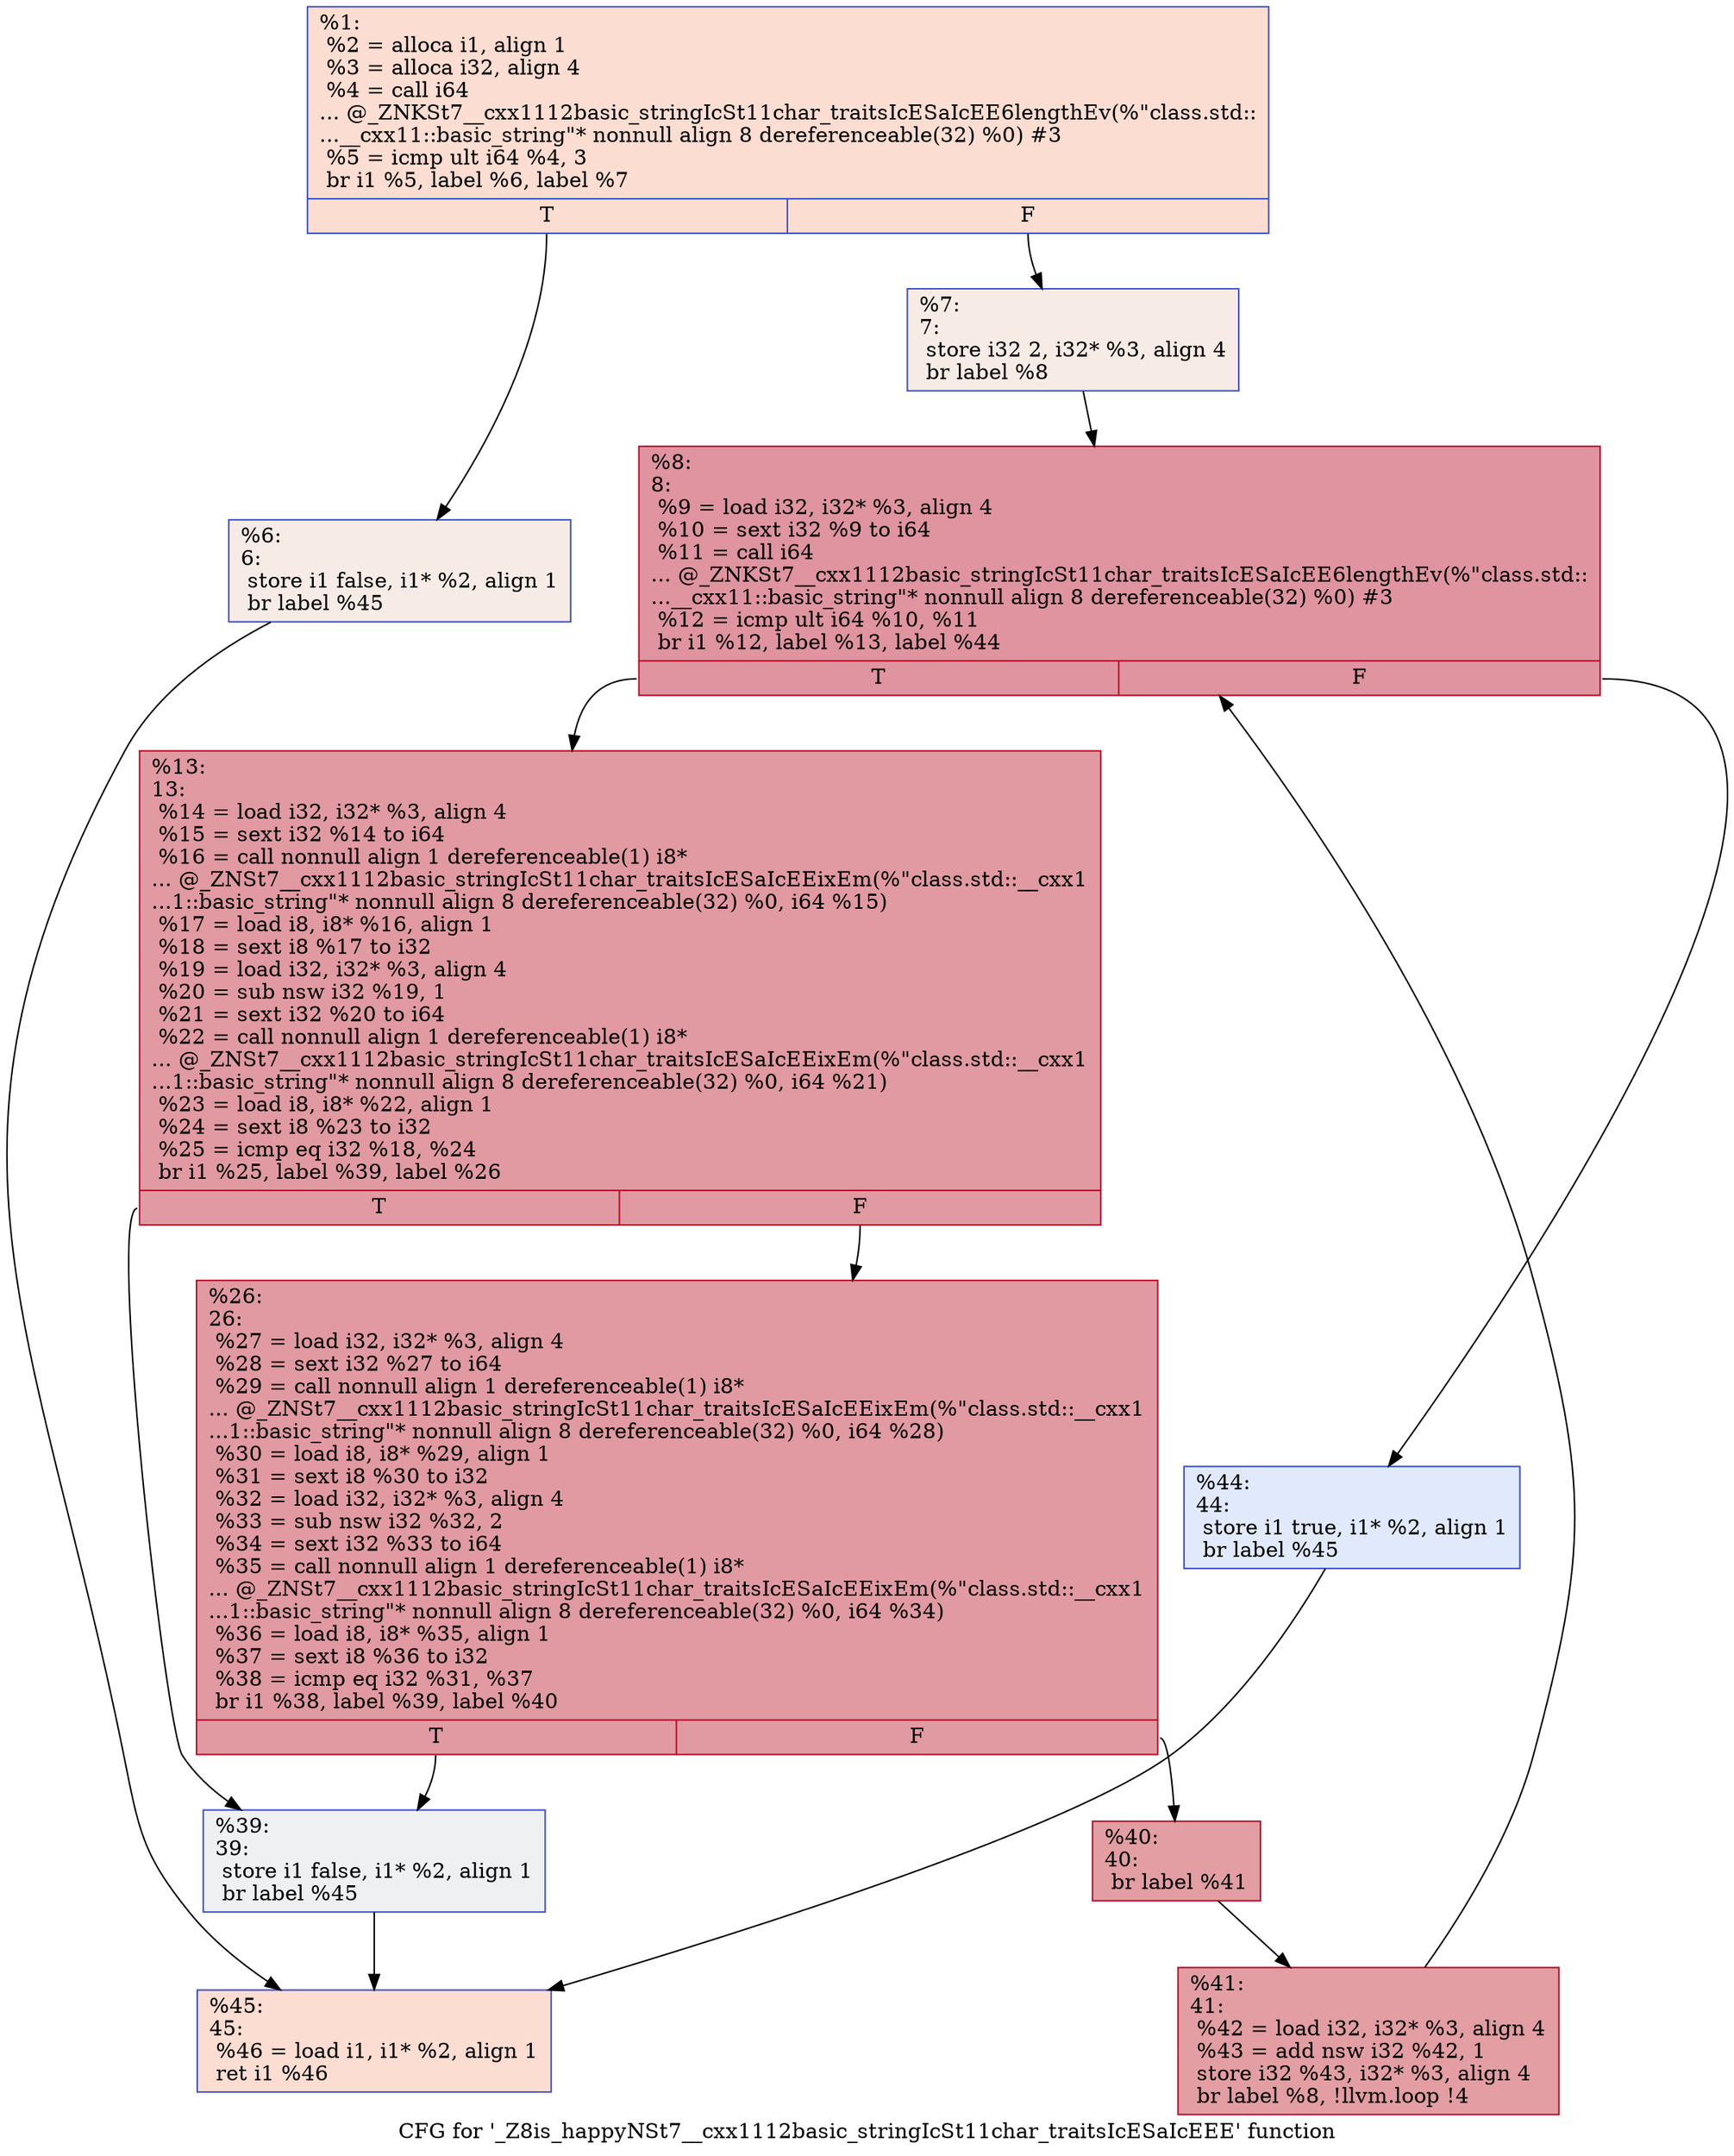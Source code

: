 digraph "CFG for '_Z8is_happyNSt7__cxx1112basic_stringIcSt11char_traitsIcESaIcEEE' function" {
	label="CFG for '_Z8is_happyNSt7__cxx1112basic_stringIcSt11char_traitsIcESaIcEEE' function";

	Node0x5591ec7f54c0 [shape=record,color="#3d50c3ff", style=filled, fillcolor="#f7b39670",label="{%1:\l  %2 = alloca i1, align 1\l  %3 = alloca i32, align 4\l  %4 = call i64\l... @_ZNKSt7__cxx1112basic_stringIcSt11char_traitsIcESaIcEE6lengthEv(%\"class.std::\l...__cxx11::basic_string\"* nonnull align 8 dereferenceable(32) %0) #3\l  %5 = icmp ult i64 %4, 3\l  br i1 %5, label %6, label %7\l|{<s0>T|<s1>F}}"];
	Node0x5591ec7f54c0:s0 -> Node0x5591ec7f6660;
	Node0x5591ec7f54c0:s1 -> Node0x5591ec7f66b0;
	Node0x5591ec7f6660 [shape=record,color="#3d50c3ff", style=filled, fillcolor="#ecd3c570",label="{%6:\l6:                                                \l  store i1 false, i1* %2, align 1\l  br label %45\l}"];
	Node0x5591ec7f6660 -> Node0x5591ec7f68b0;
	Node0x5591ec7f66b0 [shape=record,color="#3d50c3ff", style=filled, fillcolor="#ecd3c570",label="{%7:\l7:                                                \l  store i32 2, i32* %3, align 4\l  br label %8\l}"];
	Node0x5591ec7f66b0 -> Node0x5591ec7f6a30;
	Node0x5591ec7f6a30 [shape=record,color="#b70d28ff", style=filled, fillcolor="#b70d2870",label="{%8:\l8:                                                \l  %9 = load i32, i32* %3, align 4\l  %10 = sext i32 %9 to i64\l  %11 = call i64\l... @_ZNKSt7__cxx1112basic_stringIcSt11char_traitsIcESaIcEE6lengthEv(%\"class.std::\l...__cxx11::basic_string\"* nonnull align 8 dereferenceable(32) %0) #3\l  %12 = icmp ult i64 %10, %11\l  br i1 %12, label %13, label %44\l|{<s0>T|<s1>F}}"];
	Node0x5591ec7f6a30:s0 -> Node0x5591ec7f62d0;
	Node0x5591ec7f6a30:s1 -> Node0x5591ec7f6e00;
	Node0x5591ec7f62d0 [shape=record,color="#b70d28ff", style=filled, fillcolor="#bb1b2c70",label="{%13:\l13:                                               \l  %14 = load i32, i32* %3, align 4\l  %15 = sext i32 %14 to i64\l  %16 = call nonnull align 1 dereferenceable(1) i8*\l... @_ZNSt7__cxx1112basic_stringIcSt11char_traitsIcESaIcEEixEm(%\"class.std::__cxx1\l...1::basic_string\"* nonnull align 8 dereferenceable(32) %0, i64 %15)\l  %17 = load i8, i8* %16, align 1\l  %18 = sext i8 %17 to i32\l  %19 = load i32, i32* %3, align 4\l  %20 = sub nsw i32 %19, 1\l  %21 = sext i32 %20 to i64\l  %22 = call nonnull align 1 dereferenceable(1) i8*\l... @_ZNSt7__cxx1112basic_stringIcSt11char_traitsIcESaIcEEixEm(%\"class.std::__cxx1\l...1::basic_string\"* nonnull align 8 dereferenceable(32) %0, i64 %21)\l  %23 = load i8, i8* %22, align 1\l  %24 = sext i8 %23 to i32\l  %25 = icmp eq i32 %18, %24\l  br i1 %25, label %39, label %26\l|{<s0>T|<s1>F}}"];
	Node0x5591ec7f62d0:s0 -> Node0x5591ec7f7020;
	Node0x5591ec7f62d0:s1 -> Node0x5591ec7f77a0;
	Node0x5591ec7f77a0 [shape=record,color="#b70d28ff", style=filled, fillcolor="#bb1b2c70",label="{%26:\l26:                                               \l  %27 = load i32, i32* %3, align 4\l  %28 = sext i32 %27 to i64\l  %29 = call nonnull align 1 dereferenceable(1) i8*\l... @_ZNSt7__cxx1112basic_stringIcSt11char_traitsIcESaIcEEixEm(%\"class.std::__cxx1\l...1::basic_string\"* nonnull align 8 dereferenceable(32) %0, i64 %28)\l  %30 = load i8, i8* %29, align 1\l  %31 = sext i8 %30 to i32\l  %32 = load i32, i32* %3, align 4\l  %33 = sub nsw i32 %32, 2\l  %34 = sext i32 %33 to i64\l  %35 = call nonnull align 1 dereferenceable(1) i8*\l... @_ZNSt7__cxx1112basic_stringIcSt11char_traitsIcESaIcEEixEm(%\"class.std::__cxx1\l...1::basic_string\"* nonnull align 8 dereferenceable(32) %0, i64 %34)\l  %36 = load i8, i8* %35, align 1\l  %37 = sext i8 %36 to i32\l  %38 = icmp eq i32 %31, %37\l  br i1 %38, label %39, label %40\l|{<s0>T|<s1>F}}"];
	Node0x5591ec7f77a0:s0 -> Node0x5591ec7f7020;
	Node0x5591ec7f77a0:s1 -> Node0x5591ec7f79c0;
	Node0x5591ec7f7020 [shape=record,color="#3d50c3ff", style=filled, fillcolor="#d9dce170",label="{%39:\l39:                                               \l  store i1 false, i1* %2, align 1\l  br label %45\l}"];
	Node0x5591ec7f7020 -> Node0x5591ec7f68b0;
	Node0x5591ec7f79c0 [shape=record,color="#b70d28ff", style=filled, fillcolor="#be242e70",label="{%40:\l40:                                               \l  br label %41\l}"];
	Node0x5591ec7f79c0 -> Node0x5591ec7f83b0;
	Node0x5591ec7f83b0 [shape=record,color="#b70d28ff", style=filled, fillcolor="#be242e70",label="{%41:\l41:                                               \l  %42 = load i32, i32* %3, align 4\l  %43 = add nsw i32 %42, 1\l  store i32 %43, i32* %3, align 4\l  br label %8, !llvm.loop !4\l}"];
	Node0x5591ec7f83b0 -> Node0x5591ec7f6a30;
	Node0x5591ec7f6e00 [shape=record,color="#3d50c3ff", style=filled, fillcolor="#b9d0f970",label="{%44:\l44:                                               \l  store i1 true, i1* %2, align 1\l  br label %45\l}"];
	Node0x5591ec7f6e00 -> Node0x5591ec7f68b0;
	Node0x5591ec7f68b0 [shape=record,color="#3d50c3ff", style=filled, fillcolor="#f7b39670",label="{%45:\l45:                                               \l  %46 = load i1, i1* %2, align 1\l  ret i1 %46\l}"];
}

